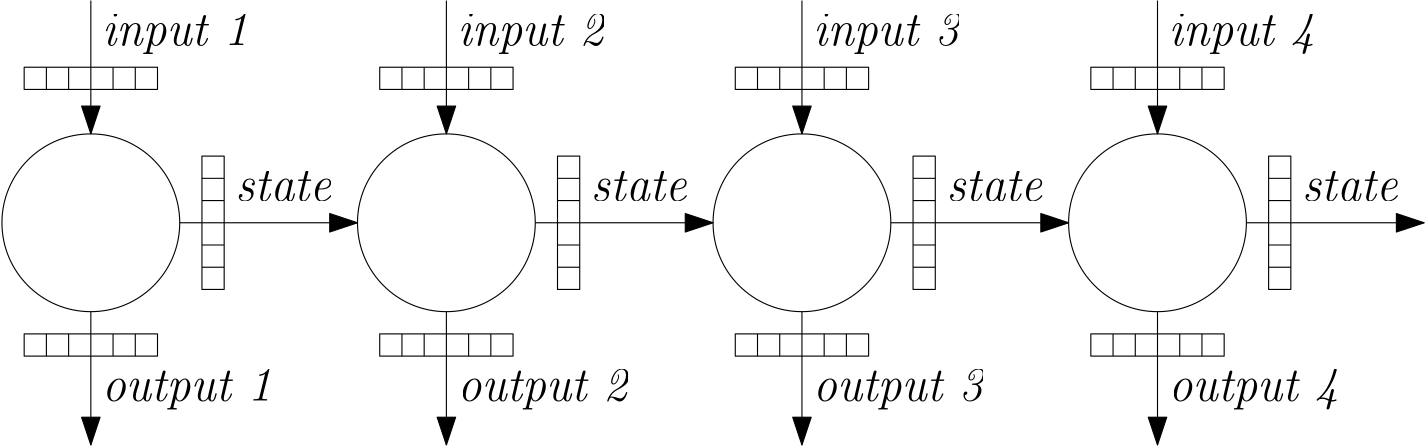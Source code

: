 <?xml version="1.0"?>
<!DOCTYPE ipe SYSTEM "ipe.dtd">
<ipe version="70206" creator="Ipe 7.2.9">
<info created="D:20180409075511" modified="D:20210701125625"/>
<ipestyle name="basic">
<symbol name="arrow/arc(spx)">
<path stroke="sym-stroke" fill="sym-stroke" pen="sym-pen">
0 0 m
-1 0.333 l
-1 -0.333 l
h
</path>
</symbol>
<symbol name="arrow/farc(spx)">
<path stroke="sym-stroke" fill="white" pen="sym-pen">
0 0 m
-1 0.333 l
-1 -0.333 l
h
</path>
</symbol>
<symbol name="arrow/ptarc(spx)">
<path stroke="sym-stroke" fill="sym-stroke" pen="sym-pen">
0 0 m
-1 0.333 l
-0.8 0 l
-1 -0.333 l
h
</path>
</symbol>
<symbol name="arrow/fptarc(spx)">
<path stroke="sym-stroke" fill="white" pen="sym-pen">
0 0 m
-1 0.333 l
-0.8 0 l
-1 -0.333 l
h
</path>
</symbol>
<symbol name="mark/circle(sx)" transformations="translations">
<path fill="sym-stroke">
0.6 0 0 0.6 0 0 e
0.4 0 0 0.4 0 0 e
</path>
</symbol>
<symbol name="mark/disk(sx)" transformations="translations">
<path fill="sym-stroke">
0.6 0 0 0.6 0 0 e
</path>
</symbol>
<symbol name="mark/fdisk(sfx)" transformations="translations">
<group>
<path fill="sym-fill">
0.5 0 0 0.5 0 0 e
</path>
<path fill="sym-stroke" fillrule="eofill">
0.6 0 0 0.6 0 0 e
0.4 0 0 0.4 0 0 e
</path>
</group>
</symbol>
<symbol name="mark/box(sx)" transformations="translations">
<path fill="sym-stroke" fillrule="eofill">
-0.6 -0.6 m
0.6 -0.6 l
0.6 0.6 l
-0.6 0.6 l
h
-0.4 -0.4 m
0.4 -0.4 l
0.4 0.4 l
-0.4 0.4 l
h
</path>
</symbol>
<symbol name="mark/square(sx)" transformations="translations">
<path fill="sym-stroke">
-0.6 -0.6 m
0.6 -0.6 l
0.6 0.6 l
-0.6 0.6 l
h
</path>
</symbol>
<symbol name="mark/fsquare(sfx)" transformations="translations">
<group>
<path fill="sym-fill">
-0.5 -0.5 m
0.5 -0.5 l
0.5 0.5 l
-0.5 0.5 l
h
</path>
<path fill="sym-stroke" fillrule="eofill">
-0.6 -0.6 m
0.6 -0.6 l
0.6 0.6 l
-0.6 0.6 l
h
-0.4 -0.4 m
0.4 -0.4 l
0.4 0.4 l
-0.4 0.4 l
h
</path>
</group>
</symbol>
<symbol name="mark/cross(sx)" transformations="translations">
<group>
<path fill="sym-stroke">
-0.43 -0.57 m
0.57 0.43 l
0.43 0.57 l
-0.57 -0.43 l
h
</path>
<path fill="sym-stroke">
-0.43 0.57 m
0.57 -0.43 l
0.43 -0.57 l
-0.57 0.43 l
h
</path>
</group>
</symbol>
<symbol name="arrow/fnormal(spx)">
<path stroke="sym-stroke" fill="white" pen="sym-pen">
0 0 m
-1 0.333 l
-1 -0.333 l
h
</path>
</symbol>
<symbol name="arrow/pointed(spx)">
<path stroke="sym-stroke" fill="sym-stroke" pen="sym-pen">
0 0 m
-1 0.333 l
-0.8 0 l
-1 -0.333 l
h
</path>
</symbol>
<symbol name="arrow/fpointed(spx)">
<path stroke="sym-stroke" fill="white" pen="sym-pen">
0 0 m
-1 0.333 l
-0.8 0 l
-1 -0.333 l
h
</path>
</symbol>
<symbol name="arrow/linear(spx)">
<path stroke="sym-stroke" pen="sym-pen">
-1 0.333 m
0 0 l
-1 -0.333 l
</path>
</symbol>
<symbol name="arrow/fdouble(spx)">
<path stroke="sym-stroke" fill="white" pen="sym-pen">
0 0 m
-1 0.333 l
-1 -0.333 l
h
-1 0 m
-2 0.333 l
-2 -0.333 l
h
</path>
</symbol>
<symbol name="arrow/double(spx)">
<path stroke="sym-stroke" fill="sym-stroke" pen="sym-pen">
0 0 m
-1 0.333 l
-1 -0.333 l
h
-1 0 m
-2 0.333 l
-2 -0.333 l
h
</path>
</symbol>
<pen name="heavier" value="0.8"/>
<pen name="fat" value="1.2"/>
<pen name="ultrafat" value="2"/>
<symbolsize name="large" value="5"/>
<symbolsize name="small" value="2"/>
<symbolsize name="tiny" value="1.1"/>
<arrowsize name="large" value="10"/>
<arrowsize name="small" value="5"/>
<arrowsize name="tiny" value="3"/>
<color name="red" value="1 0 0"/>
<color name="green" value="0 1 0"/>
<color name="blue" value="0 0 1"/>
<color name="yellow" value="1 1 0"/>
<color name="orange" value="1 0.647 0"/>
<color name="gold" value="1 0.843 0"/>
<color name="purple" value="0.627 0.125 0.941"/>
<color name="gray" value="0.745"/>
<color name="brown" value="0.647 0.165 0.165"/>
<color name="navy" value="0 0 0.502"/>
<color name="pink" value="1 0.753 0.796"/>
<color name="seagreen" value="0.18 0.545 0.341"/>
<color name="turquoise" value="0.251 0.878 0.816"/>
<color name="violet" value="0.933 0.51 0.933"/>
<color name="darkblue" value="0 0 0.545"/>
<color name="darkcyan" value="0 0.545 0.545"/>
<color name="darkgray" value="0.663"/>
<color name="darkgreen" value="0 0.392 0"/>
<color name="darkmagenta" value="0.545 0 0.545"/>
<color name="darkorange" value="1 0.549 0"/>
<color name="darkred" value="0.545 0 0"/>
<color name="lightblue" value="0.678 0.847 0.902"/>
<color name="lightcyan" value="0.878 1 1"/>
<color name="lightgray" value="0.827"/>
<color name="lightgreen" value="0.565 0.933 0.565"/>
<color name="lightyellow" value="1 1 0.878"/>
<dashstyle name="dashed" value="[4] 0"/>
<dashstyle name="dotted" value="[1 3] 0"/>
<dashstyle name="dash dotted" value="[4 2 1 2] 0"/>
<dashstyle name="dash dot dotted" value="[4 2 1 2 1 2] 0"/>
<textsize name="large" value="\large"/>
<textsize name="small" value="\small"/>
<textsize name="tiny" value="\tiny"/>
<textsize name="Large" value="\Large"/>
<textsize name="LARGE" value="\LARGE"/>
<textsize name="huge" value="\huge"/>
<textsize name="Huge" value="\Huge"/>
<textsize name="footnote" value="\footnotesize"/>
<textstyle name="center" begin="\begin{center}" end="\end{center}"/>
<textstyle name="itemize" begin="\begin{itemize}" end="\end{itemize}"/>
<textstyle name="item" begin="\begin{itemize}\item{}" end="\end{itemize}"/>
<gridsize name="4 pts" value="4"/>
<gridsize name="8 pts (~3 mm)" value="8"/>
<gridsize name="16 pts (~6 mm)" value="16"/>
<gridsize name="32 pts (~12 mm)" value="32"/>
<gridsize name="10 pts (~3.5 mm)" value="10"/>
<gridsize name="20 pts (~7 mm)" value="20"/>
<gridsize name="14 pts (~5 mm)" value="14"/>
<gridsize name="28 pts (~10 mm)" value="28"/>
<gridsize name="56 pts (~20 mm)" value="56"/>
<anglesize name="90 deg" value="90"/>
<anglesize name="60 deg" value="60"/>
<anglesize name="45 deg" value="45"/>
<anglesize name="30 deg" value="30"/>
<anglesize name="22.5 deg" value="22.5"/>
<opacity name="10%" value="0.1"/>
<opacity name="30%" value="0.3"/>
<opacity name="50%" value="0.5"/>
<opacity name="75%" value="0.75"/>
<tiling name="falling" angle="-60" step="4" width="1"/>
<tiling name="rising" angle="30" step="4" width="1"/>
</ipestyle>
<page>
<layer name="alpha"/>
<view layers="alpha" active="alpha"/>
<path layer="alpha" stroke="black">
32 0 0 32 64 720 e
</path>
<text matrix="1 0 0 1 -116 56" transformations="translations" pos="184 728" stroke="black" type="label" width="52.508" height="11.158" depth="3.35" valign="baseline" size="LARGE" style="math">\textit{input~1}</text>
<path matrix="1 0 0 1 -128 48" stroke="black" arrow="normal/large">
192 752 m
192 704 l
</path>
<path matrix="1 0 0 1 -128 48" stroke="black" arrow="normal/large">
192 640 m
192 592 l
</path>
<text matrix="1 0 0 1 -116 -72" transformations="translations" pos="184 728" stroke="black" type="label" width="61.115" height="11.158" depth="3.35" valign="baseline" size="LARGE" style="math">\textit{output~1}</text>
<text matrix="1 0 0 1 -68 0" transformations="translations" pos="184 728" stroke="black" type="label" width="34.431" height="10.589" depth="0" valign="baseline" size="LARGE" style="math">\textit{state}</text>
<path stroke="black" arrow="normal/large">
96 720 m
160 720 l
</path>
<path matrix="1 0 0 1 128 0" stroke="black">
32 0 0 32 64 720 e
</path>
<text matrix="1 0 0 1 12 56" transformations="translations" pos="184 728" stroke="black" type="label" width="52.508" height="11.158" depth="3.35" valign="baseline" size="LARGE" style="math">\textit{input~2}</text>
<path matrix="1 0 0 1 0 48" stroke="black" arrow="normal/large">
192 752 m
192 704 l
</path>
<path matrix="1 0 0 1 0 48" stroke="black" arrow="normal/large">
192 640 m
192 592 l
</path>
<text matrix="1 0 0 1 12 -72" transformations="translations" pos="184 728" stroke="black" type="label" width="61.115" height="11.158" depth="3.35" valign="baseline" size="LARGE" style="math">\textit{output~2}</text>
<text matrix="1 0 0 1 60 0" transformations="translations" pos="184 728" stroke="black" type="label" width="34.431" height="10.589" depth="0" valign="baseline" size="LARGE" style="math">\textit{state}</text>
<path matrix="1 0 0 1 128 0" stroke="black" arrow="normal/large">
96 720 m
160 720 l
</path>
<path matrix="1 0 0 1 256 0" stroke="black">
32 0 0 32 64 720 e
</path>
<text matrix="1 0 0 1 140 56" transformations="translations" pos="184 728" stroke="black" type="label" width="52.508" height="11.158" depth="3.35" valign="baseline" size="LARGE" style="math">\textit{input~3}</text>
<path matrix="1 0 0 1 128 48" stroke="black" arrow="normal/large">
192 752 m
192 704 l
</path>
<path matrix="1 0 0 1 128 48" stroke="black" arrow="normal/large">
192 640 m
192 592 l
</path>
<text matrix="1 0 0 1 140 -72" transformations="translations" pos="184 728" stroke="black" type="label" width="61.115" height="11.158" depth="3.35" valign="baseline" size="LARGE" style="math">\textit{output~3}</text>
<text matrix="1 0 0 1 188 0" transformations="translations" pos="184 728" stroke="black" type="label" width="34.431" height="10.589" depth="0" valign="baseline" size="LARGE" style="math">\textit{state}</text>
<path matrix="1 0 0 1 256 0" stroke="black" arrow="normal/large">
96 720 m
160 720 l
</path>
<path matrix="1 0 0 1 384 0" stroke="black">
32 0 0 32 64 720 e
</path>
<text matrix="1 0 0 1 268 56" transformations="translations" pos="184 728" stroke="black" type="label" width="52.508" height="11.158" depth="3.35" valign="baseline" size="LARGE" style="math">\textit{input~4}</text>
<path matrix="1 0 0 1 256 48" stroke="black" arrow="normal/large">
192 752 m
192 704 l
</path>
<path matrix="1 0 0 1 256 48" stroke="black" arrow="normal/large">
192 640 m
192 592 l
</path>
<text matrix="1 0 0 1 268 -72" transformations="translations" pos="184 728" stroke="black" type="label" width="61.115" height="11.158" depth="3.35" valign="baseline" size="LARGE" style="math">\textit{output~4}</text>
<text matrix="1 0 0 1 316 0" transformations="translations" pos="184 728" stroke="black" type="label" width="34.431" height="10.589" depth="0" valign="baseline" size="LARGE" style="math">\textit{state}</text>
<path matrix="1 0 0 1 384 0" stroke="black" arrow="normal/large">
96 720 m
160 720 l
</path>
<path matrix="1 0 0 1 -128 48" stroke="black">
216 728 m
216 720 l
168 720 l
168 728 l
h
</path>
<path matrix="1 0 0 1 -128 48" stroke="black">
176 728 m
176 720 l
</path>
<path matrix="1 0 0 1 -128 48" stroke="black">
184 728 m
184 720 l
</path>
<path matrix="1 0 0 1 -128 48" stroke="black">
200 728 m
200 720 l
</path>
<path matrix="1 0 0 1 -128 48" stroke="black">
208 728 m
208 720 l
</path>
<path matrix="1 0 0 1 0 48" stroke="black">
216 728 m
216 720 l
168 720 l
168 728 l
h
</path>
<path matrix="1 0 0 1 0 48" stroke="black">
176 728 m
176 720 l
</path>
<path matrix="1 0 0 1 0 48" stroke="black">
184 728 m
184 720 l
</path>
<path matrix="1 0 0 1 0 48" stroke="black">
200 728 m
200 720 l
</path>
<path matrix="1 0 0 1 0 48" stroke="black">
208 728 m
208 720 l
</path>
<path matrix="1 0 0 1 128 48" stroke="black">
216 728 m
216 720 l
168 720 l
168 728 l
h
</path>
<path matrix="1 0 0 1 128 48" stroke="black">
176 728 m
176 720 l
</path>
<path matrix="1 0 0 1 128 48" stroke="black">
184 728 m
184 720 l
</path>
<path matrix="1 0 0 1 128 48" stroke="black">
200 728 m
200 720 l
</path>
<path matrix="1 0 0 1 128 48" stroke="black">
208 728 m
208 720 l
</path>
<path matrix="1 0 0 1 256 48" stroke="black">
216 728 m
216 720 l
168 720 l
168 728 l
h
</path>
<path matrix="1 0 0 1 256 48" stroke="black">
176 728 m
176 720 l
</path>
<path matrix="1 0 0 1 256 48" stroke="black">
184 728 m
184 720 l
</path>
<path matrix="1 0 0 1 256 48" stroke="black">
200 728 m
200 720 l
</path>
<path matrix="1 0 0 1 256 48" stroke="black">
208 728 m
208 720 l
</path>
<path matrix="1 0 0 1 -128 -48" stroke="black">
216 728 m
216 720 l
168 720 l
168 728 l
h
</path>
<path matrix="1 0 0 1 -128 -48" stroke="black">
176 728 m
176 720 l
</path>
<path matrix="1 0 0 1 -128 -48" stroke="black">
184 728 m
184 720 l
</path>
<path matrix="1 0 0 1 -128 -48" stroke="black">
200 728 m
200 720 l
</path>
<path matrix="1 0 0 1 -128 -48" stroke="black">
208 728 m
208 720 l
</path>
<path matrix="1 0 0 1 0 -48" stroke="black">
216 728 m
216 720 l
168 720 l
168 728 l
h
</path>
<path matrix="1 0 0 1 0 -48" stroke="black">
176 728 m
176 720 l
</path>
<path matrix="1 0 0 1 0 -48" stroke="black">
184 728 m
184 720 l
</path>
<path matrix="1 0 0 1 0 -48" stroke="black">
200 728 m
200 720 l
</path>
<path matrix="1 0 0 1 0 -48" stroke="black">
208 728 m
208 720 l
</path>
<path matrix="1 0 0 1 128 -48" stroke="black">
216 728 m
216 720 l
168 720 l
168 728 l
h
</path>
<path matrix="1 0 0 1 128 -48" stroke="black">
176 728 m
176 720 l
</path>
<path matrix="1 0 0 1 128 -48" stroke="black">
184 728 m
184 720 l
</path>
<path matrix="1 0 0 1 128 -48" stroke="black">
200 728 m
200 720 l
</path>
<path matrix="1 0 0 1 128 -48" stroke="black">
208 728 m
208 720 l
</path>
<path matrix="1 0 0 1 256 -48" stroke="black">
216 728 m
216 720 l
168 720 l
168 728 l
h
</path>
<path matrix="1 0 0 1 256 -48" stroke="black">
176 728 m
176 720 l
</path>
<path matrix="1 0 0 1 256 -48" stroke="black">
184 728 m
184 720 l
</path>
<path matrix="1 0 0 1 256 -48" stroke="black">
200 728 m
200 720 l
</path>
<path matrix="1 0 0 1 256 -48" stroke="black">
208 728 m
208 720 l
</path>
<path matrix="0 1 -1 0 832 528" stroke="black">
216 728 m
216 720 l
168 720 l
168 728 l
h
</path>
<path matrix="0 1 -1 0 832 528" stroke="black">
176 728 m
176 720 l
</path>
<path matrix="0 1 -1 0 832 528" stroke="black">
184 728 m
184 720 l
</path>
<path matrix="0 1 -1 0 832 528" stroke="black">
200 728 m
200 720 l
</path>
<path matrix="0 1 -1 0 832 528" stroke="black">
208 728 m
208 720 l
</path>
<path matrix="0 1 -1 0 960 528" stroke="black">
216 728 m
216 720 l
168 720 l
168 728 l
h
</path>
<path matrix="0 1 -1 0 960 528" stroke="black">
176 728 m
176 720 l
</path>
<path matrix="0 1 -1 0 960 528" stroke="black">
184 728 m
184 720 l
</path>
<path matrix="0 1 -1 0 960 528" stroke="black">
200 728 m
200 720 l
</path>
<path matrix="0 1 -1 0 960 528" stroke="black">
208 728 m
208 720 l
</path>
<path matrix="0 1 -1 0 1088 528" stroke="black">
216 728 m
216 720 l
168 720 l
168 728 l
h
</path>
<path matrix="0 1 -1 0 1088 528" stroke="black">
176 728 m
176 720 l
</path>
<path matrix="0 1 -1 0 1088 528" stroke="black">
184 728 m
184 720 l
</path>
<path matrix="0 1 -1 0 1088 528" stroke="black">
200 728 m
200 720 l
</path>
<path matrix="0 1 -1 0 1088 528" stroke="black">
208 728 m
208 720 l
</path>
<path matrix="0 1 -1 0 1216 528" stroke="black">
216 728 m
216 720 l
168 720 l
168 728 l
h
</path>
<path matrix="0 1 -1 0 1216 528" stroke="black">
176 728 m
176 720 l
</path>
<path matrix="0 1 -1 0 1216 528" stroke="black">
184 728 m
184 720 l
</path>
<path matrix="0 1 -1 0 1216 528" stroke="black">
200 728 m
200 720 l
</path>
<path matrix="0 1 -1 0 1216 528" stroke="black">
208 728 m
208 720 l
</path>
</page>
</ipe>
